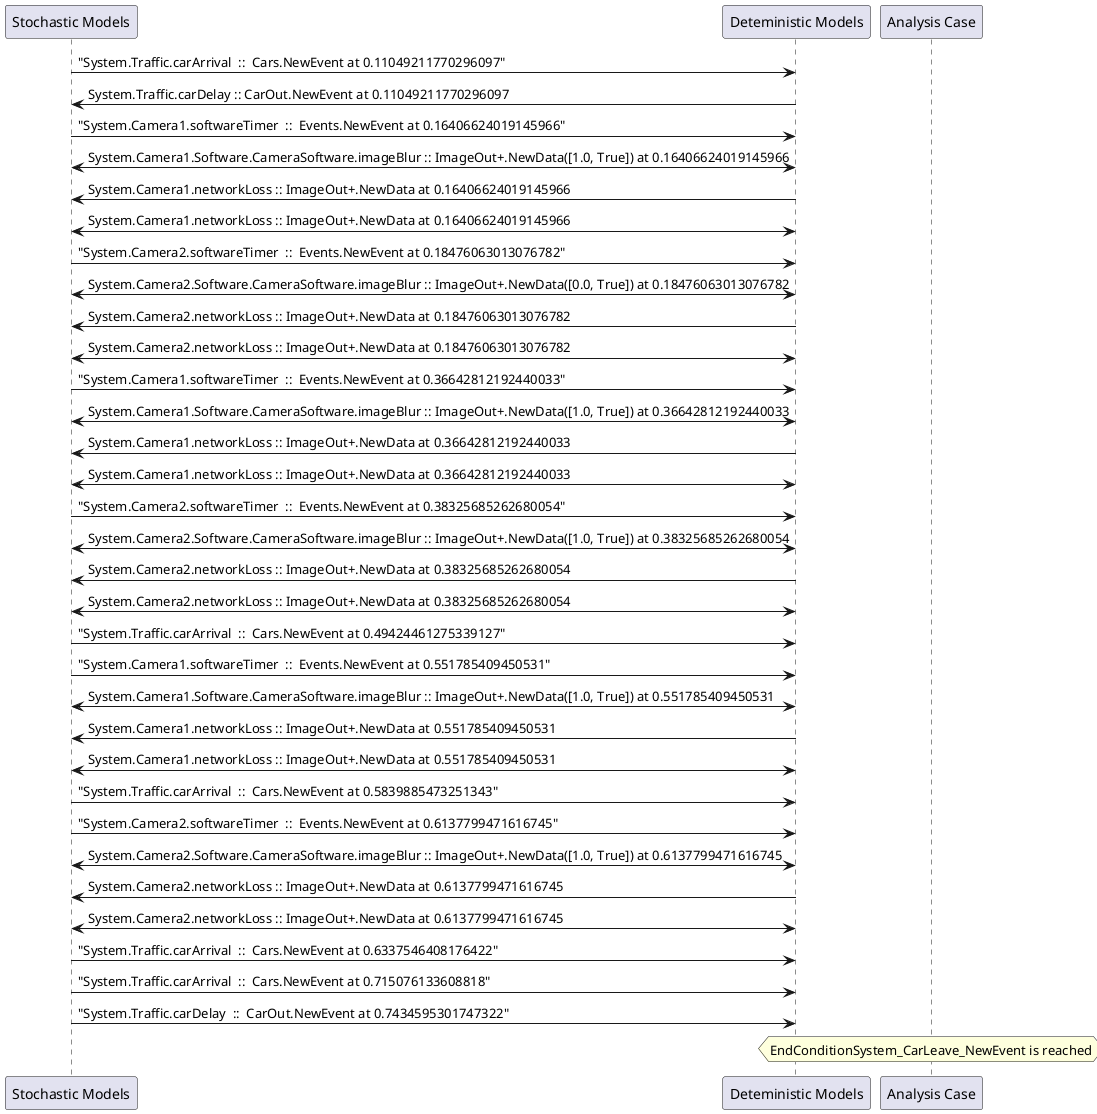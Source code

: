 
	@startuml
	participant "Stochastic Models" as stochmodel
	participant "Deteministic Models" as detmodel
	participant "Analysis Case" as analysis
	{1532_stop} stochmodel -> detmodel : "System.Traffic.carArrival  ::  Cars.NewEvent at 0.11049211770296097"
{1547_start} detmodel -> stochmodel : System.Traffic.carDelay :: CarOut.NewEvent at 0.11049211770296097
{1501_stop} stochmodel -> detmodel : "System.Camera1.softwareTimer  ::  Events.NewEvent at 0.16406624019145966"
detmodel <-> stochmodel : System.Camera1.Software.CameraSoftware.imageBlur :: ImageOut+.NewData([1.0, True]) at 0.16406624019145966
detmodel -> stochmodel : System.Camera1.networkLoss :: ImageOut+.NewData at 0.16406624019145966
detmodel <-> stochmodel : System.Camera1.networkLoss :: ImageOut+.NewData at 0.16406624019145966
{1517_stop} stochmodel -> detmodel : "System.Camera2.softwareTimer  ::  Events.NewEvent at 0.18476063013076782"
detmodel <-> stochmodel : System.Camera2.Software.CameraSoftware.imageBlur :: ImageOut+.NewData([0.0, True]) at 0.18476063013076782
detmodel -> stochmodel : System.Camera2.networkLoss :: ImageOut+.NewData at 0.18476063013076782
detmodel <-> stochmodel : System.Camera2.networkLoss :: ImageOut+.NewData at 0.18476063013076782
{1502_stop} stochmodel -> detmodel : "System.Camera1.softwareTimer  ::  Events.NewEvent at 0.36642812192440033"
detmodel <-> stochmodel : System.Camera1.Software.CameraSoftware.imageBlur :: ImageOut+.NewData([1.0, True]) at 0.36642812192440033
detmodel -> stochmodel : System.Camera1.networkLoss :: ImageOut+.NewData at 0.36642812192440033
detmodel <-> stochmodel : System.Camera1.networkLoss :: ImageOut+.NewData at 0.36642812192440033
{1518_stop} stochmodel -> detmodel : "System.Camera2.softwareTimer  ::  Events.NewEvent at 0.38325685262680054"
detmodel <-> stochmodel : System.Camera2.Software.CameraSoftware.imageBlur :: ImageOut+.NewData([1.0, True]) at 0.38325685262680054
detmodel -> stochmodel : System.Camera2.networkLoss :: ImageOut+.NewData at 0.38325685262680054
detmodel <-> stochmodel : System.Camera2.networkLoss :: ImageOut+.NewData at 0.38325685262680054
{1533_stop} stochmodel -> detmodel : "System.Traffic.carArrival  ::  Cars.NewEvent at 0.49424461275339127"
{1503_stop} stochmodel -> detmodel : "System.Camera1.softwareTimer  ::  Events.NewEvent at 0.551785409450531"
detmodel <-> stochmodel : System.Camera1.Software.CameraSoftware.imageBlur :: ImageOut+.NewData([1.0, True]) at 0.551785409450531
detmodel -> stochmodel : System.Camera1.networkLoss :: ImageOut+.NewData at 0.551785409450531
detmodel <-> stochmodel : System.Camera1.networkLoss :: ImageOut+.NewData at 0.551785409450531
{1534_stop} stochmodel -> detmodel : "System.Traffic.carArrival  ::  Cars.NewEvent at 0.5839885473251343"
{1519_stop} stochmodel -> detmodel : "System.Camera2.softwareTimer  ::  Events.NewEvent at 0.6137799471616745"
detmodel <-> stochmodel : System.Camera2.Software.CameraSoftware.imageBlur :: ImageOut+.NewData([1.0, True]) at 0.6137799471616745
detmodel -> stochmodel : System.Camera2.networkLoss :: ImageOut+.NewData at 0.6137799471616745
detmodel <-> stochmodel : System.Camera2.networkLoss :: ImageOut+.NewData at 0.6137799471616745
{1535_stop} stochmodel -> detmodel : "System.Traffic.carArrival  ::  Cars.NewEvent at 0.6337546408176422"
{1536_stop} stochmodel -> detmodel : "System.Traffic.carArrival  ::  Cars.NewEvent at 0.715076133608818"
{1547_stop} stochmodel -> detmodel : "System.Traffic.carDelay  ::  CarOut.NewEvent at 0.7434595301747322"
{1547_start} <-> {1547_stop} : delay
hnote over analysis 
EndConditionSystem_CarLeave_NewEvent is reached
endnote
@enduml